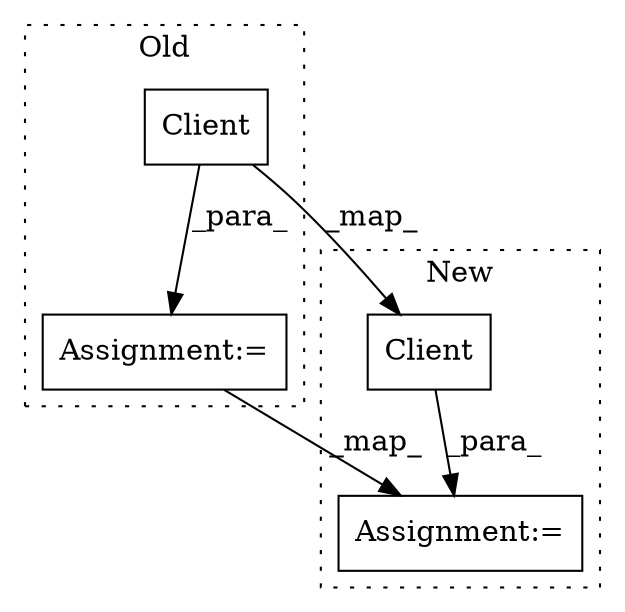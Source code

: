 digraph G {
subgraph cluster0 {
1 [label="Client" a="32" s="913" l="8" shape="box"];
3 [label="Assignment:=" a="7" s="904" l="1" shape="box"];
label = "Old";
style="dotted";
}
subgraph cluster1 {
2 [label="Client" a="32" s="945" l="8" shape="box"];
4 [label="Assignment:=" a="7" s="936" l="1" shape="box"];
label = "New";
style="dotted";
}
1 -> 3 [label="_para_"];
1 -> 2 [label="_map_"];
2 -> 4 [label="_para_"];
3 -> 4 [label="_map_"];
}